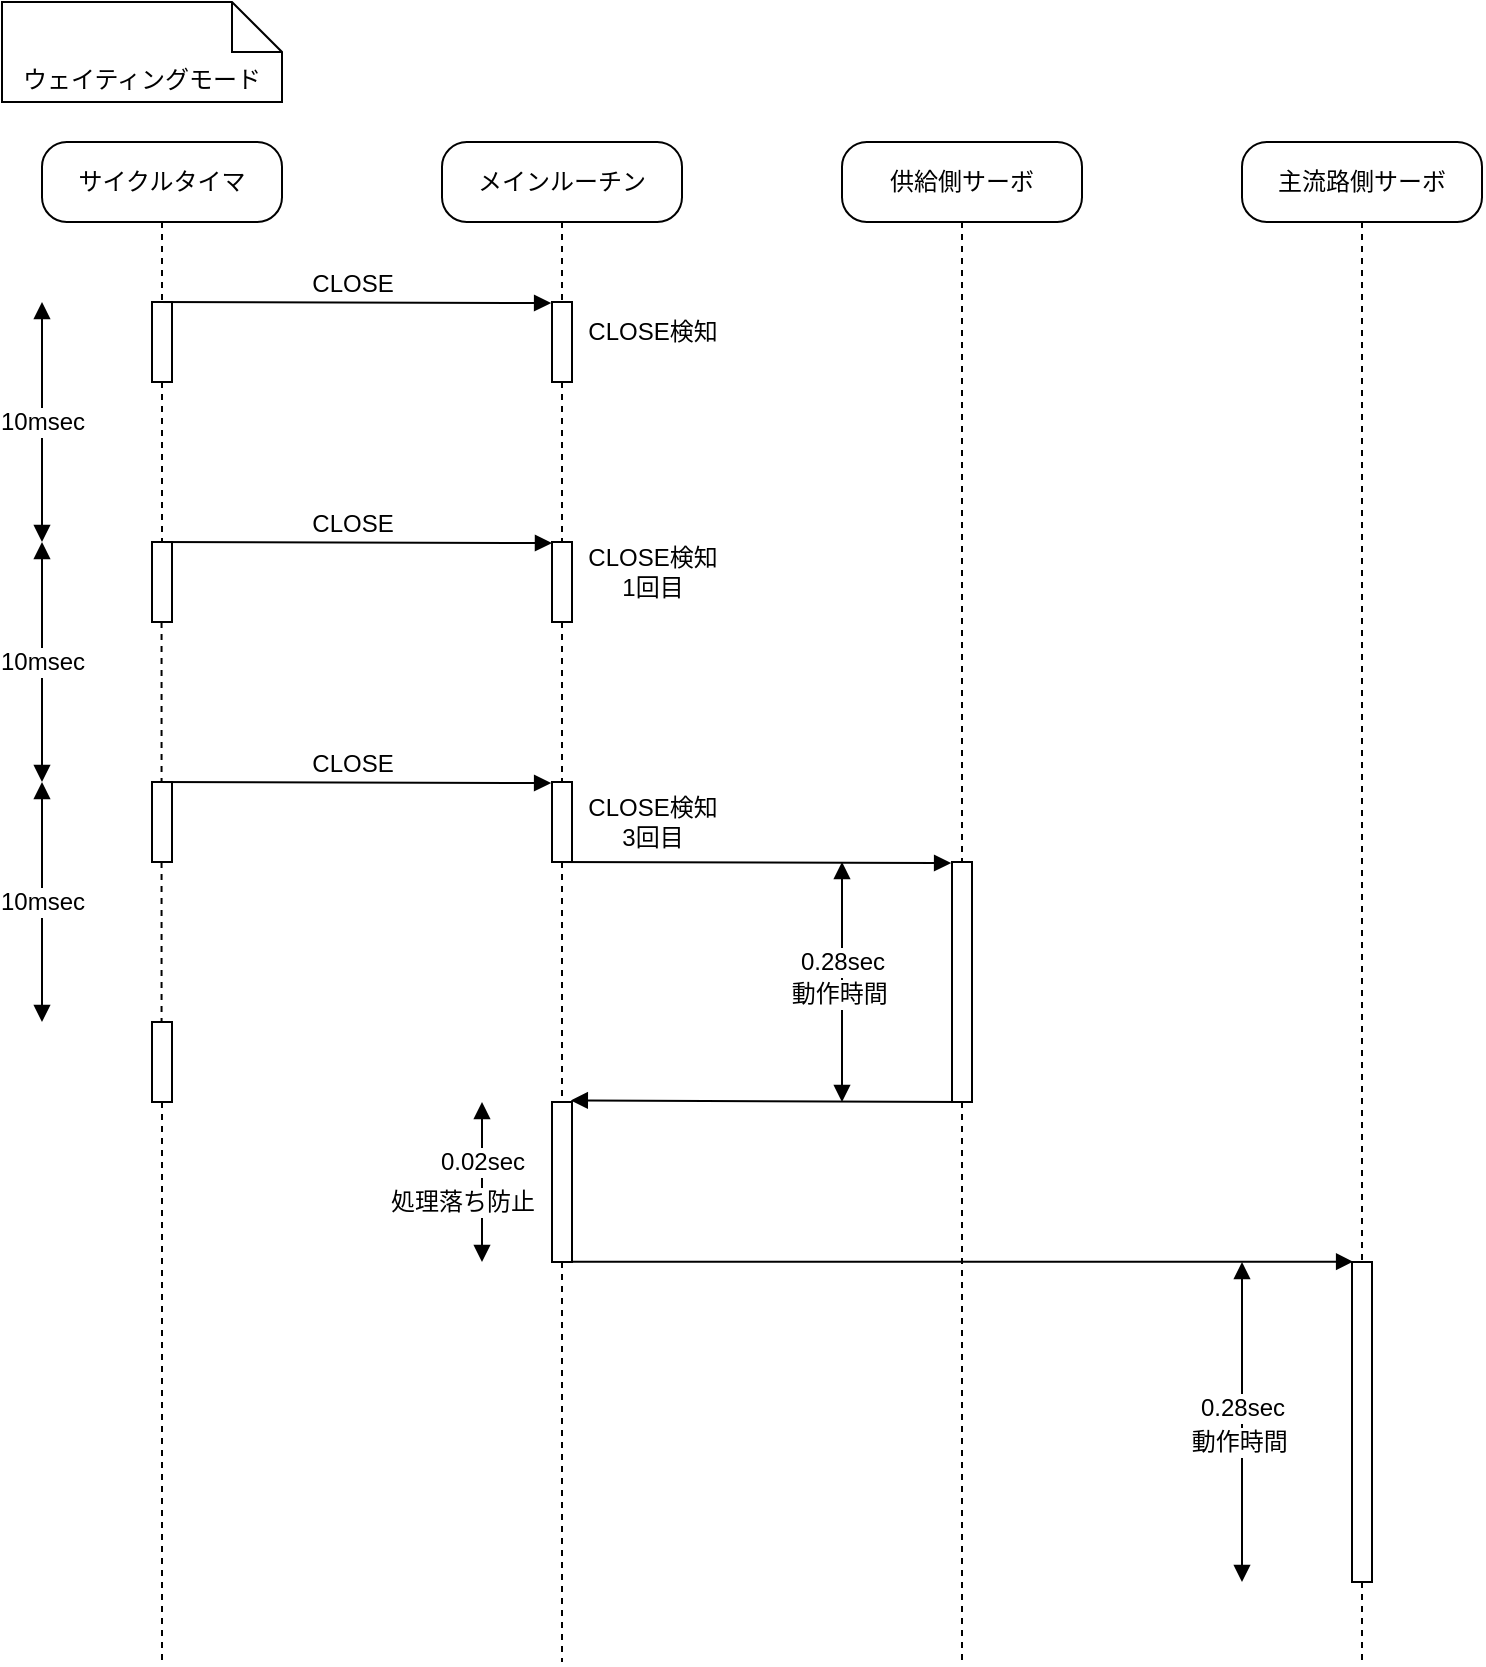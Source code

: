 <mxfile>
    <diagram id="5Oaj3aEcT9G9ElQhbLDn" name="ページ1">
        <mxGraphModel dx="835" dy="503" grid="1" gridSize="10" guides="1" tooltips="1" connect="1" arrows="1" fold="1" page="1" pageScale="1" pageWidth="827" pageHeight="1169" math="0" shadow="0">
            <root>
                <mxCell id="0"/>
                <mxCell id="1" parent="0"/>
                <mxCell id="2" style="edgeStyle=none;html=1;fontSize=12;endArrow=none;endFill=0;dashed=1;" edge="1" parent="1" source="3" target="19">
                    <mxGeometry relative="1" as="geometry"/>
                </mxCell>
                <mxCell id="3" value="&lt;font style=&quot;font-size: 12px;&quot;&gt;メインルーチン&lt;/font&gt;" style="rounded=1;whiteSpace=wrap;html=1;arcSize=31;" vertex="1" parent="1">
                    <mxGeometry x="240" y="80" width="120" height="40" as="geometry"/>
                </mxCell>
                <mxCell id="4" style="edgeStyle=none;html=1;fontSize=12;dashed=1;endArrow=none;endFill=0;" edge="1" parent="1" source="5" target="10">
                    <mxGeometry relative="1" as="geometry"/>
                </mxCell>
                <mxCell id="5" value="サイクルタイマ" style="rounded=1;whiteSpace=wrap;html=1;arcSize=31;" vertex="1" parent="1">
                    <mxGeometry x="40" y="80" width="120" height="40" as="geometry"/>
                </mxCell>
                <mxCell id="6" value="ウェイティングモード" style="shape=note2;boundedLbl=1;whiteSpace=wrap;html=1;size=25;verticalAlign=top;align=center;fontSize=12;" vertex="1" parent="1">
                    <mxGeometry x="20" y="10" width="140" height="50" as="geometry"/>
                </mxCell>
                <mxCell id="7" style="edgeStyle=none;rounded=0;html=1;dashed=1;fontSize=12;endArrow=none;endFill=0;" edge="1" parent="1" source="8" target="38">
                    <mxGeometry relative="1" as="geometry"/>
                </mxCell>
                <mxCell id="8" value="&lt;font style=&quot;font-size: 12px;&quot;&gt;供給側サーボ&lt;/font&gt;" style="rounded=1;whiteSpace=wrap;html=1;arcSize=31;" vertex="1" parent="1">
                    <mxGeometry x="440" y="80" width="120" height="40" as="geometry"/>
                </mxCell>
                <mxCell id="9" style="edgeStyle=none;html=1;dashed=1;fontSize=12;endArrow=none;endFill=0;" edge="1" parent="1" source="10" target="11">
                    <mxGeometry relative="1" as="geometry"/>
                </mxCell>
                <mxCell id="10" value="" style="html=1;points=[];perimeter=orthogonalPerimeter;fontSize=12;" vertex="1" parent="1">
                    <mxGeometry x="95" y="160" width="10" height="40" as="geometry"/>
                </mxCell>
                <mxCell id="11" value="" style="html=1;points=[];perimeter=orthogonalPerimeter;fontSize=12;" vertex="1" parent="1">
                    <mxGeometry x="95" y="280" width="10" height="40" as="geometry"/>
                </mxCell>
                <mxCell id="12" value="" style="endArrow=block;startArrow=block;endFill=1;startFill=1;html=1;fontSize=12;" edge="1" parent="1">
                    <mxGeometry width="160" relative="1" as="geometry">
                        <mxPoint x="40" y="280" as="sourcePoint"/>
                        <mxPoint x="40" y="160" as="targetPoint"/>
                    </mxGeometry>
                </mxCell>
                <mxCell id="13" value="10msec" style="edgeLabel;html=1;align=center;verticalAlign=middle;resizable=0;points=[];fontSize=12;" vertex="1" connectable="0" parent="12">
                    <mxGeometry x="0.369" relative="1" as="geometry">
                        <mxPoint y="22" as="offset"/>
                    </mxGeometry>
                </mxCell>
                <mxCell id="14" value="" style="endArrow=block;startArrow=block;endFill=1;startFill=1;html=1;fontSize=12;" edge="1" parent="1">
                    <mxGeometry width="160" relative="1" as="geometry">
                        <mxPoint x="40" y="400" as="sourcePoint"/>
                        <mxPoint x="40" y="280" as="targetPoint"/>
                    </mxGeometry>
                </mxCell>
                <mxCell id="15" value="10msec" style="edgeLabel;html=1;align=center;verticalAlign=middle;resizable=0;points=[];fontSize=12;" vertex="1" connectable="0" parent="14">
                    <mxGeometry x="0.369" relative="1" as="geometry">
                        <mxPoint y="22" as="offset"/>
                    </mxGeometry>
                </mxCell>
                <mxCell id="16" style="edgeStyle=none;html=1;dashed=1;fontSize=12;endArrow=none;endFill=0;" edge="1" parent="1">
                    <mxGeometry relative="1" as="geometry">
                        <mxPoint x="99.78" y="320" as="sourcePoint"/>
                        <mxPoint x="99.78" y="400" as="targetPoint"/>
                    </mxGeometry>
                </mxCell>
                <mxCell id="17" value="" style="html=1;points=[];perimeter=orthogonalPerimeter;fontSize=12;" vertex="1" parent="1">
                    <mxGeometry x="95" y="400" width="10" height="40" as="geometry"/>
                </mxCell>
                <mxCell id="18" style="edgeStyle=none;rounded=0;html=1;fontSize=12;endArrow=none;endFill=0;dashed=1;" edge="1" parent="1" source="19" target="23">
                    <mxGeometry relative="1" as="geometry"/>
                </mxCell>
                <mxCell id="19" value="" style="html=1;points=[];perimeter=orthogonalPerimeter;fontSize=12;" vertex="1" parent="1">
                    <mxGeometry x="295" y="160" width="10" height="40" as="geometry"/>
                </mxCell>
                <mxCell id="20" value="CLOSE" style="html=1;verticalAlign=bottom;endArrow=block;rounded=0;fontSize=12;entryX=-0.044;entryY=0.013;entryDx=0;entryDy=0;entryPerimeter=0;" edge="1" parent="1" target="19">
                    <mxGeometry width="80" relative="1" as="geometry">
                        <mxPoint x="95" y="160" as="sourcePoint"/>
                        <mxPoint x="175" y="160" as="targetPoint"/>
                    </mxGeometry>
                </mxCell>
                <mxCell id="21" value="CLOSE検知" style="text;html=1;align=center;verticalAlign=middle;resizable=0;points=[];autosize=1;strokeColor=none;fillColor=none;fontSize=12;" vertex="1" parent="1">
                    <mxGeometry x="300" y="160" width="90" height="30" as="geometry"/>
                </mxCell>
                <mxCell id="22" style="edgeStyle=none;rounded=0;html=1;dashed=1;fontSize=12;endArrow=none;endFill=0;" edge="1" parent="1" source="23" target="28">
                    <mxGeometry relative="1" as="geometry"/>
                </mxCell>
                <mxCell id="23" value="" style="html=1;points=[];perimeter=orthogonalPerimeter;fontSize=12;" vertex="1" parent="1">
                    <mxGeometry x="295" y="280" width="10" height="40" as="geometry"/>
                </mxCell>
                <mxCell id="24" value="CLOSE" style="html=1;verticalAlign=bottom;endArrow=block;rounded=0;fontSize=12;entryX=-0.044;entryY=0.013;entryDx=0;entryDy=0;entryPerimeter=0;" edge="1" parent="1">
                    <mxGeometry width="80" relative="1" as="geometry">
                        <mxPoint x="95.44" y="280" as="sourcePoint"/>
                        <mxPoint x="295.0" y="280.52" as="targetPoint"/>
                    </mxGeometry>
                </mxCell>
                <mxCell id="25" value="CLOSE検知&lt;br&gt;1回目" style="text;html=1;align=center;verticalAlign=middle;resizable=0;points=[];autosize=1;strokeColor=none;fillColor=none;fontSize=12;" vertex="1" parent="1">
                    <mxGeometry x="300" y="275" width="90" height="40" as="geometry"/>
                </mxCell>
                <mxCell id="26" value="CLOSE" style="html=1;verticalAlign=bottom;endArrow=block;rounded=0;fontSize=12;entryX=-0.044;entryY=0.013;entryDx=0;entryDy=0;entryPerimeter=0;" edge="1" parent="1">
                    <mxGeometry width="80" relative="1" as="geometry">
                        <mxPoint x="95.0" y="400" as="sourcePoint"/>
                        <mxPoint x="294.56" y="400.52" as="targetPoint"/>
                    </mxGeometry>
                </mxCell>
                <mxCell id="27" style="edgeStyle=none;rounded=0;html=1;dashed=1;fontSize=12;endArrow=none;endFill=0;" edge="1" parent="1" source="28" target="44">
                    <mxGeometry relative="1" as="geometry"/>
                </mxCell>
                <mxCell id="28" value="" style="html=1;points=[];perimeter=orthogonalPerimeter;fontSize=12;" vertex="1" parent="1">
                    <mxGeometry x="295" y="400" width="10" height="40" as="geometry"/>
                </mxCell>
                <mxCell id="29" value="CLOSE検知&lt;br&gt;3回目" style="text;html=1;align=center;verticalAlign=middle;resizable=0;points=[];autosize=1;strokeColor=none;fillColor=none;fontSize=12;" vertex="1" parent="1">
                    <mxGeometry x="300" y="400" width="90" height="40" as="geometry"/>
                </mxCell>
                <mxCell id="30" value="" style="endArrow=block;startArrow=block;endFill=1;startFill=1;html=1;fontSize=12;" edge="1" parent="1">
                    <mxGeometry width="160" relative="1" as="geometry">
                        <mxPoint x="40" y="520" as="sourcePoint"/>
                        <mxPoint x="40" y="400" as="targetPoint"/>
                    </mxGeometry>
                </mxCell>
                <mxCell id="31" value="10msec" style="edgeLabel;html=1;align=center;verticalAlign=middle;resizable=0;points=[];fontSize=12;" vertex="1" connectable="0" parent="30">
                    <mxGeometry x="0.369" relative="1" as="geometry">
                        <mxPoint y="22" as="offset"/>
                    </mxGeometry>
                </mxCell>
                <mxCell id="32" style="edgeStyle=none;rounded=0;html=1;dashed=1;fontSize=12;endArrow=none;endFill=0;" edge="1" parent="1" source="33">
                    <mxGeometry relative="1" as="geometry">
                        <mxPoint x="100" y="840" as="targetPoint"/>
                    </mxGeometry>
                </mxCell>
                <mxCell id="33" value="" style="html=1;points=[];perimeter=orthogonalPerimeter;fontSize=12;" vertex="1" parent="1">
                    <mxGeometry x="95" y="520" width="10" height="40" as="geometry"/>
                </mxCell>
                <mxCell id="34" style="edgeStyle=none;html=1;dashed=1;fontSize=12;endArrow=none;endFill=0;" edge="1" parent="1">
                    <mxGeometry relative="1" as="geometry">
                        <mxPoint x="99.78" y="440" as="sourcePoint"/>
                        <mxPoint x="99.78" y="520" as="targetPoint"/>
                    </mxGeometry>
                </mxCell>
                <mxCell id="35" style="edgeStyle=none;rounded=0;html=1;fontSize=12;endArrow=none;endFill=0;dashed=1;" edge="1" parent="1" source="36" target="51">
                    <mxGeometry relative="1" as="geometry"/>
                </mxCell>
                <mxCell id="36" value="&lt;font style=&quot;font-size: 12px;&quot;&gt;主流路側サーボ&lt;/font&gt;" style="rounded=1;whiteSpace=wrap;html=1;arcSize=31;" vertex="1" parent="1">
                    <mxGeometry x="640" y="80" width="120" height="40" as="geometry"/>
                </mxCell>
                <mxCell id="37" style="edgeStyle=none;rounded=0;html=1;dashed=1;fontSize=12;endArrow=none;endFill=0;" edge="1" parent="1" source="38">
                    <mxGeometry relative="1" as="geometry">
                        <mxPoint x="500" y="840" as="targetPoint"/>
                    </mxGeometry>
                </mxCell>
                <mxCell id="38" value="" style="html=1;points=[];perimeter=orthogonalPerimeter;fontSize=12;" vertex="1" parent="1">
                    <mxGeometry x="495" y="440" width="10" height="120" as="geometry"/>
                </mxCell>
                <mxCell id="39" value="" style="html=1;verticalAlign=bottom;endArrow=block;rounded=0;fontSize=12;entryX=-0.044;entryY=0.013;entryDx=0;entryDy=0;entryPerimeter=0;" edge="1" parent="1">
                    <mxGeometry width="80" relative="1" as="geometry">
                        <mxPoint x="295" y="440" as="sourcePoint"/>
                        <mxPoint x="494.56" y="440.52" as="targetPoint"/>
                    </mxGeometry>
                </mxCell>
                <mxCell id="40" value="" style="endArrow=block;startArrow=block;endFill=1;startFill=1;html=1;fontSize=12;" edge="1" parent="1">
                    <mxGeometry width="160" relative="1" as="geometry">
                        <mxPoint x="440" y="560" as="sourcePoint"/>
                        <mxPoint x="440" y="440.0" as="targetPoint"/>
                    </mxGeometry>
                </mxCell>
                <mxCell id="41" value="0.28sec" style="edgeLabel;html=1;align=center;verticalAlign=middle;resizable=0;points=[];fontSize=12;" vertex="1" connectable="0" parent="40">
                    <mxGeometry x="0.369" relative="1" as="geometry">
                        <mxPoint y="12" as="offset"/>
                    </mxGeometry>
                </mxCell>
                <mxCell id="42" value="動作時間&amp;nbsp;" style="edgeLabel;html=1;align=center;verticalAlign=middle;resizable=0;points=[];fontSize=12;" vertex="1" connectable="0" parent="40">
                    <mxGeometry x="-0.169" y="2" relative="1" as="geometry">
                        <mxPoint x="2" y="-4" as="offset"/>
                    </mxGeometry>
                </mxCell>
                <mxCell id="44" value="" style="html=1;points=[];perimeter=orthogonalPerimeter;fontSize=12;" vertex="1" parent="1">
                    <mxGeometry x="295" y="560" width="10" height="80" as="geometry"/>
                </mxCell>
                <mxCell id="45" value="" style="html=1;verticalAlign=bottom;labelBackgroundColor=none;endArrow=block;endFill=1;rounded=0;fontSize=12;exitX=0.5;exitY=1;exitDx=0;exitDy=0;exitPerimeter=0;entryX=0.94;entryY=-0.01;entryDx=0;entryDy=0;entryPerimeter=0;" edge="1" parent="1" source="38" target="44">
                    <mxGeometry width="160" relative="1" as="geometry">
                        <mxPoint x="335" y="670" as="sourcePoint"/>
                        <mxPoint x="310" y="640" as="targetPoint"/>
                    </mxGeometry>
                </mxCell>
                <mxCell id="46" value="" style="endArrow=block;startArrow=block;endFill=1;startFill=1;html=1;fontSize=12;" edge="1" parent="1">
                    <mxGeometry width="160" relative="1" as="geometry">
                        <mxPoint x="260" y="640" as="sourcePoint"/>
                        <mxPoint x="260" y="560" as="targetPoint"/>
                    </mxGeometry>
                </mxCell>
                <mxCell id="47" value="0.02sec" style="edgeLabel;html=1;align=center;verticalAlign=middle;resizable=0;points=[];fontSize=12;" vertex="1" connectable="0" parent="46">
                    <mxGeometry x="0.369" relative="1" as="geometry">
                        <mxPoint y="5" as="offset"/>
                    </mxGeometry>
                </mxCell>
                <mxCell id="48" value="処理落ち防止" style="edgeLabel;html=1;align=center;verticalAlign=middle;resizable=0;points=[];fontSize=12;" vertex="1" connectable="0" parent="46">
                    <mxGeometry x="-0.169" y="2" relative="1" as="geometry">
                        <mxPoint x="-8" y="3" as="offset"/>
                    </mxGeometry>
                </mxCell>
                <mxCell id="49" value="" style="html=1;verticalAlign=bottom;endArrow=block;rounded=0;fontSize=12;entryX=0.057;entryY=-0.001;entryDx=0;entryDy=0;entryPerimeter=0;exitX=0.962;exitY=0.999;exitDx=0;exitDy=0;exitPerimeter=0;" edge="1" parent="1" source="44" target="51">
                    <mxGeometry width="80" relative="1" as="geometry">
                        <mxPoint x="310" y="640" as="sourcePoint"/>
                        <mxPoint x="504.56" y="720.52" as="targetPoint"/>
                        <Array as="points"/>
                    </mxGeometry>
                </mxCell>
                <mxCell id="50" style="edgeStyle=none;rounded=0;html=1;dashed=1;fontSize=12;endArrow=none;endFill=0;" edge="1" parent="1" source="51">
                    <mxGeometry relative="1" as="geometry">
                        <mxPoint x="700" y="840" as="targetPoint"/>
                    </mxGeometry>
                </mxCell>
                <mxCell id="51" value="" style="html=1;points=[];perimeter=orthogonalPerimeter;fontSize=12;" vertex="1" parent="1">
                    <mxGeometry x="695" y="640" width="10" height="160" as="geometry"/>
                </mxCell>
                <mxCell id="52" value="" style="endArrow=block;startArrow=block;endFill=1;startFill=1;html=1;fontSize=12;" edge="1" parent="1">
                    <mxGeometry width="160" relative="1" as="geometry">
                        <mxPoint x="640" y="800" as="sourcePoint"/>
                        <mxPoint x="640" y="640" as="targetPoint"/>
                    </mxGeometry>
                </mxCell>
                <mxCell id="53" value="0.28sec" style="edgeLabel;html=1;align=center;verticalAlign=middle;resizable=0;points=[];fontSize=12;" vertex="1" connectable="0" parent="52">
                    <mxGeometry x="0.369" relative="1" as="geometry">
                        <mxPoint y="22" as="offset"/>
                    </mxGeometry>
                </mxCell>
                <mxCell id="54" value="動作時間&amp;nbsp;" style="edgeLabel;html=1;align=center;verticalAlign=middle;resizable=0;points=[];fontSize=12;" vertex="1" connectable="0" parent="52">
                    <mxGeometry x="-0.169" y="2" relative="1" as="geometry">
                        <mxPoint x="2" y="-4" as="offset"/>
                    </mxGeometry>
                </mxCell>
                <mxCell id="70" value="" style="edgeStyle=none;rounded=0;html=1;dashed=1;fontSize=12;endArrow=none;endFill=0;" edge="1" parent="1" source="44">
                    <mxGeometry relative="1" as="geometry">
                        <mxPoint x="300" y="640" as="sourcePoint"/>
                        <mxPoint x="300" y="840" as="targetPoint"/>
                    </mxGeometry>
                </mxCell>
            </root>
        </mxGraphModel>
    </diagram>
    <diagram id="cOR7Bbz5Sghf4UFEuk5U" name="ページ1">
        <mxGraphModel dx="621" dy="604" grid="1" gridSize="10" guides="1" tooltips="1" connect="1" arrows="1" fold="1" page="1" pageScale="1" pageWidth="827" pageHeight="1169" math="0" shadow="0">
            <root>
                <mxCell id="0"/>
                <mxCell id="1" parent="0"/>
                <mxCell id="32" style="edgeStyle=none;html=1;fontSize=12;endArrow=none;endFill=0;dashed=1;" parent="1" source="2" target="31" edge="1">
                    <mxGeometry relative="1" as="geometry"/>
                </mxCell>
                <mxCell id="2" value="&lt;font style=&quot;font-size: 12px;&quot;&gt;メインルーチン&lt;/font&gt;" style="rounded=1;whiteSpace=wrap;html=1;arcSize=31;" parent="1" vertex="1">
                    <mxGeometry x="240" y="80" width="120" height="40" as="geometry"/>
                </mxCell>
                <mxCell id="21" style="edgeStyle=none;html=1;fontSize=12;dashed=1;endArrow=none;endFill=0;" parent="1" source="3" target="18" edge="1">
                    <mxGeometry relative="1" as="geometry"/>
                </mxCell>
                <mxCell id="3" value="サイクルタイマ" style="rounded=1;whiteSpace=wrap;html=1;arcSize=31;" parent="1" vertex="1">
                    <mxGeometry x="40" y="80" width="120" height="40" as="geometry"/>
                </mxCell>
                <mxCell id="12" value="ローンチモード" style="shape=note2;boundedLbl=1;whiteSpace=wrap;html=1;size=25;verticalAlign=top;align=center;fontSize=12;" parent="1" vertex="1">
                    <mxGeometry x="20" y="10" width="100" height="50" as="geometry"/>
                </mxCell>
                <mxCell id="54" style="edgeStyle=none;rounded=0;html=1;dashed=1;fontSize=12;endArrow=none;endFill=0;" parent="1" source="13" target="52" edge="1">
                    <mxGeometry relative="1" as="geometry"/>
                </mxCell>
                <mxCell id="13" value="&lt;font style=&quot;font-size: 12px;&quot;&gt;供給側サーボ&lt;/font&gt;" style="rounded=1;whiteSpace=wrap;html=1;arcSize=31;" parent="1" vertex="1">
                    <mxGeometry x="440" y="80" width="120" height="40" as="geometry"/>
                </mxCell>
                <mxCell id="22" style="edgeStyle=none;html=1;dashed=1;fontSize=12;endArrow=none;endFill=0;" parent="1" source="18" target="19" edge="1">
                    <mxGeometry relative="1" as="geometry"/>
                </mxCell>
                <mxCell id="18" value="" style="html=1;points=[];perimeter=orthogonalPerimeter;fontSize=12;" parent="1" vertex="1">
                    <mxGeometry x="95" y="160" width="10" height="40" as="geometry"/>
                </mxCell>
                <mxCell id="19" value="" style="html=1;points=[];perimeter=orthogonalPerimeter;fontSize=12;" parent="1" vertex="1">
                    <mxGeometry x="95" y="280" width="10" height="40" as="geometry"/>
                </mxCell>
                <mxCell id="25" value="" style="endArrow=block;startArrow=block;endFill=1;startFill=1;html=1;fontSize=12;" parent="1" edge="1">
                    <mxGeometry width="160" relative="1" as="geometry">
                        <mxPoint x="40" y="280" as="sourcePoint"/>
                        <mxPoint x="40" y="160" as="targetPoint"/>
                    </mxGeometry>
                </mxCell>
                <mxCell id="26" value="10msec" style="edgeLabel;html=1;align=center;verticalAlign=middle;resizable=0;points=[];fontSize=12;" parent="25" vertex="1" connectable="0">
                    <mxGeometry x="0.369" relative="1" as="geometry">
                        <mxPoint y="22" as="offset"/>
                    </mxGeometry>
                </mxCell>
                <mxCell id="27" value="" style="endArrow=block;startArrow=block;endFill=1;startFill=1;html=1;fontSize=12;" parent="1" edge="1">
                    <mxGeometry width="160" relative="1" as="geometry">
                        <mxPoint x="40" y="400" as="sourcePoint"/>
                        <mxPoint x="40" y="280" as="targetPoint"/>
                    </mxGeometry>
                </mxCell>
                <mxCell id="28" value="10msec" style="edgeLabel;html=1;align=center;verticalAlign=middle;resizable=0;points=[];fontSize=12;" parent="27" vertex="1" connectable="0">
                    <mxGeometry x="0.369" relative="1" as="geometry">
                        <mxPoint y="22" as="offset"/>
                    </mxGeometry>
                </mxCell>
                <mxCell id="29" style="edgeStyle=none;html=1;dashed=1;fontSize=12;endArrow=none;endFill=0;" parent="1" edge="1">
                    <mxGeometry relative="1" as="geometry">
                        <mxPoint x="99.78" y="320" as="sourcePoint"/>
                        <mxPoint x="99.78" y="400" as="targetPoint"/>
                    </mxGeometry>
                </mxCell>
                <mxCell id="30" value="" style="html=1;points=[];perimeter=orthogonalPerimeter;fontSize=12;" parent="1" vertex="1">
                    <mxGeometry x="95" y="400" width="10" height="40" as="geometry"/>
                </mxCell>
                <mxCell id="40" style="edgeStyle=none;rounded=0;html=1;fontSize=12;endArrow=none;endFill=0;dashed=1;" parent="1" source="31" target="39" edge="1">
                    <mxGeometry relative="1" as="geometry"/>
                </mxCell>
                <mxCell id="31" value="" style="html=1;points=[];perimeter=orthogonalPerimeter;fontSize=12;" parent="1" vertex="1">
                    <mxGeometry x="295" y="160" width="10" height="40" as="geometry"/>
                </mxCell>
                <mxCell id="37" value="OPEN" style="html=1;verticalAlign=bottom;endArrow=block;rounded=0;fontSize=12;entryX=-0.044;entryY=0.013;entryDx=0;entryDy=0;entryPerimeter=0;" parent="1" target="31" edge="1">
                    <mxGeometry width="80" relative="1" as="geometry">
                        <mxPoint x="95" y="160" as="sourcePoint"/>
                        <mxPoint x="175" y="160" as="targetPoint"/>
                    </mxGeometry>
                </mxCell>
                <mxCell id="38" value="OPEN検知" style="text;html=1;align=center;verticalAlign=middle;resizable=0;points=[];autosize=1;strokeColor=none;fillColor=none;fontSize=12;" parent="1" vertex="1">
                    <mxGeometry x="305" y="160" width="80" height="30" as="geometry"/>
                </mxCell>
                <mxCell id="45" style="edgeStyle=none;rounded=0;html=1;dashed=1;fontSize=12;endArrow=none;endFill=0;" parent="1" source="39" target="44" edge="1">
                    <mxGeometry relative="1" as="geometry"/>
                </mxCell>
                <mxCell id="39" value="" style="html=1;points=[];perimeter=orthogonalPerimeter;fontSize=12;" parent="1" vertex="1">
                    <mxGeometry x="295" y="280" width="10" height="40" as="geometry"/>
                </mxCell>
                <mxCell id="41" value="OPEN" style="html=1;verticalAlign=bottom;endArrow=block;rounded=0;fontSize=12;entryX=-0.044;entryY=0.013;entryDx=0;entryDy=0;entryPerimeter=0;" parent="1" edge="1">
                    <mxGeometry width="80" relative="1" as="geometry">
                        <mxPoint x="95.44" y="280" as="sourcePoint"/>
                        <mxPoint x="295.0" y="280.52" as="targetPoint"/>
                    </mxGeometry>
                </mxCell>
                <mxCell id="42" value="OPEN検知&lt;br&gt;1回目" style="text;html=1;align=center;verticalAlign=middle;resizable=0;points=[];autosize=1;strokeColor=none;fillColor=none;fontSize=12;" parent="1" vertex="1">
                    <mxGeometry x="305" y="275" width="80" height="40" as="geometry"/>
                </mxCell>
                <mxCell id="43" value="OPEN" style="html=1;verticalAlign=bottom;endArrow=block;rounded=0;fontSize=12;entryX=-0.044;entryY=0.013;entryDx=0;entryDy=0;entryPerimeter=0;" parent="1" edge="1">
                    <mxGeometry width="80" relative="1" as="geometry">
                        <mxPoint x="95.0" y="400" as="sourcePoint"/>
                        <mxPoint x="294.56" y="400.52" as="targetPoint"/>
                    </mxGeometry>
                </mxCell>
                <mxCell id="59" style="edgeStyle=none;rounded=0;html=1;dashed=1;fontSize=12;endArrow=none;endFill=0;" parent="1" source="44" target="58" edge="1">
                    <mxGeometry relative="1" as="geometry"/>
                </mxCell>
                <mxCell id="44" value="" style="html=1;points=[];perimeter=orthogonalPerimeter;fontSize=12;" parent="1" vertex="1">
                    <mxGeometry x="295" y="400" width="10" height="40" as="geometry"/>
                </mxCell>
                <mxCell id="46" value="OPEN検知&lt;br&gt;3回目" style="text;html=1;align=center;verticalAlign=middle;resizable=0;points=[];autosize=1;strokeColor=none;fillColor=none;fontSize=12;" parent="1" vertex="1">
                    <mxGeometry x="305" y="400" width="80" height="40" as="geometry"/>
                </mxCell>
                <mxCell id="47" value="" style="endArrow=block;startArrow=block;endFill=1;startFill=1;html=1;fontSize=12;" parent="1" edge="1">
                    <mxGeometry width="160" relative="1" as="geometry">
                        <mxPoint x="40" y="520" as="sourcePoint"/>
                        <mxPoint x="40" y="400" as="targetPoint"/>
                    </mxGeometry>
                </mxCell>
                <mxCell id="48" value="10msec" style="edgeLabel;html=1;align=center;verticalAlign=middle;resizable=0;points=[];fontSize=12;" parent="47" vertex="1" connectable="0">
                    <mxGeometry x="0.369" relative="1" as="geometry">
                        <mxPoint y="22" as="offset"/>
                    </mxGeometry>
                </mxCell>
                <mxCell id="81" style="edgeStyle=none;rounded=0;html=1;dashed=1;fontSize=12;endArrow=none;endFill=0;" parent="1" source="49" target="75" edge="1">
                    <mxGeometry relative="1" as="geometry"/>
                </mxCell>
                <mxCell id="49" value="" style="html=1;points=[];perimeter=orthogonalPerimeter;fontSize=12;" parent="1" vertex="1">
                    <mxGeometry x="95" y="520" width="10" height="40" as="geometry"/>
                </mxCell>
                <mxCell id="50" style="edgeStyle=none;html=1;dashed=1;fontSize=12;endArrow=none;endFill=0;" parent="1" edge="1">
                    <mxGeometry relative="1" as="geometry">
                        <mxPoint x="99.78" y="440" as="sourcePoint"/>
                        <mxPoint x="99.78" y="520" as="targetPoint"/>
                    </mxGeometry>
                </mxCell>
                <mxCell id="67" style="edgeStyle=none;rounded=0;html=1;fontSize=12;endArrow=none;endFill=0;dashed=1;" parent="1" source="51" target="66" edge="1">
                    <mxGeometry relative="1" as="geometry"/>
                </mxCell>
                <mxCell id="51" value="&lt;font style=&quot;font-size: 12px;&quot;&gt;主流路側サーボ&lt;/font&gt;" style="rounded=1;whiteSpace=wrap;html=1;arcSize=31;" parent="1" vertex="1">
                    <mxGeometry x="640" y="80" width="120" height="40" as="geometry"/>
                </mxCell>
                <mxCell id="101" style="edgeStyle=none;rounded=0;html=1;dashed=1;fontSize=12;endArrow=none;endFill=0;" parent="1" source="52" edge="1">
                    <mxGeometry relative="1" as="geometry">
                        <mxPoint x="500" y="1160" as="targetPoint"/>
                    </mxGeometry>
                </mxCell>
                <mxCell id="52" value="" style="html=1;points=[];perimeter=orthogonalPerimeter;fontSize=12;" parent="1" vertex="1">
                    <mxGeometry x="495" y="440" width="10" height="120" as="geometry"/>
                </mxCell>
                <mxCell id="53" value="" style="html=1;verticalAlign=bottom;endArrow=block;rounded=0;fontSize=12;entryX=-0.044;entryY=0.013;entryDx=0;entryDy=0;entryPerimeter=0;" parent="1" edge="1">
                    <mxGeometry width="80" relative="1" as="geometry">
                        <mxPoint x="295" y="440" as="sourcePoint"/>
                        <mxPoint x="494.56" y="440.52" as="targetPoint"/>
                    </mxGeometry>
                </mxCell>
                <mxCell id="55" value="" style="endArrow=block;startArrow=block;endFill=1;startFill=1;html=1;fontSize=12;" parent="1" edge="1">
                    <mxGeometry width="160" relative="1" as="geometry">
                        <mxPoint x="440" y="560" as="sourcePoint"/>
                        <mxPoint x="440" y="440.0" as="targetPoint"/>
                    </mxGeometry>
                </mxCell>
                <mxCell id="56" value="0.28sec" style="edgeLabel;html=1;align=center;verticalAlign=middle;resizable=0;points=[];fontSize=12;" parent="55" vertex="1" connectable="0">
                    <mxGeometry x="0.369" relative="1" as="geometry">
                        <mxPoint y="12" as="offset"/>
                    </mxGeometry>
                </mxCell>
                <mxCell id="57" value="動作時間&amp;nbsp;" style="edgeLabel;html=1;align=center;verticalAlign=middle;resizable=0;points=[];fontSize=12;" parent="55" vertex="1" connectable="0">
                    <mxGeometry x="-0.169" y="2" relative="1" as="geometry">
                        <mxPoint x="2" y="-4" as="offset"/>
                    </mxGeometry>
                </mxCell>
                <mxCell id="91" style="edgeStyle=none;rounded=0;html=1;dashed=1;fontSize=12;endArrow=none;endFill=0;startArrow=none;" parent="1" source="93" target="90" edge="1">
                    <mxGeometry relative="1" as="geometry"/>
                </mxCell>
                <mxCell id="58" value="" style="html=1;points=[];perimeter=orthogonalPerimeter;fontSize=12;" parent="1" vertex="1">
                    <mxGeometry x="295" y="560" width="10" height="80" as="geometry"/>
                </mxCell>
                <mxCell id="60" value="" style="html=1;verticalAlign=bottom;labelBackgroundColor=none;endArrow=block;endFill=1;rounded=0;fontSize=12;exitX=0.5;exitY=1;exitDx=0;exitDy=0;exitPerimeter=0;entryX=0.94;entryY=-0.01;entryDx=0;entryDy=0;entryPerimeter=0;" parent="1" source="52" target="58" edge="1">
                    <mxGeometry width="160" relative="1" as="geometry">
                        <mxPoint x="335" y="670" as="sourcePoint"/>
                        <mxPoint x="310" y="640" as="targetPoint"/>
                    </mxGeometry>
                </mxCell>
                <mxCell id="62" value="" style="endArrow=block;startArrow=block;endFill=1;startFill=1;html=1;fontSize=12;" parent="1" edge="1">
                    <mxGeometry width="160" relative="1" as="geometry">
                        <mxPoint x="260" y="640" as="sourcePoint"/>
                        <mxPoint x="260" y="560" as="targetPoint"/>
                    </mxGeometry>
                </mxCell>
                <mxCell id="63" value="0.02sec" style="edgeLabel;html=1;align=center;verticalAlign=middle;resizable=0;points=[];fontSize=12;" parent="62" vertex="1" connectable="0">
                    <mxGeometry x="0.369" relative="1" as="geometry">
                        <mxPoint y="5" as="offset"/>
                    </mxGeometry>
                </mxCell>
                <mxCell id="64" value="処理落ち防止" style="edgeLabel;html=1;align=center;verticalAlign=middle;resizable=0;points=[];fontSize=12;" parent="62" vertex="1" connectable="0">
                    <mxGeometry x="-0.169" y="2" relative="1" as="geometry">
                        <mxPoint x="-8" y="3" as="offset"/>
                    </mxGeometry>
                </mxCell>
                <mxCell id="65" value="" style="html=1;verticalAlign=bottom;endArrow=block;rounded=0;fontSize=12;entryX=0.057;entryY=-0.001;entryDx=0;entryDy=0;entryPerimeter=0;exitX=0.962;exitY=0.999;exitDx=0;exitDy=0;exitPerimeter=0;" parent="1" source="58" target="66" edge="1">
                    <mxGeometry width="80" relative="1" as="geometry">
                        <mxPoint x="310" y="640" as="sourcePoint"/>
                        <mxPoint x="504.56" y="720.52" as="targetPoint"/>
                        <Array as="points"/>
                    </mxGeometry>
                </mxCell>
                <mxCell id="102" style="edgeStyle=none;rounded=0;html=1;dashed=1;fontSize=12;endArrow=none;endFill=0;" parent="1" source="66" edge="1">
                    <mxGeometry relative="1" as="geometry">
                        <mxPoint x="700" y="1160" as="targetPoint"/>
                    </mxGeometry>
                </mxCell>
                <mxCell id="66" value="" style="html=1;points=[];perimeter=orthogonalPerimeter;fontSize=12;" parent="1" vertex="1">
                    <mxGeometry x="695" y="640" width="10" height="160" as="geometry"/>
                </mxCell>
                <mxCell id="68" value="" style="endArrow=block;startArrow=block;endFill=1;startFill=1;html=1;fontSize=12;" parent="1" edge="1">
                    <mxGeometry width="160" relative="1" as="geometry">
                        <mxPoint x="640" y="800" as="sourcePoint"/>
                        <mxPoint x="640" y="640" as="targetPoint"/>
                    </mxGeometry>
                </mxCell>
                <mxCell id="69" value="0.28sec" style="edgeLabel;html=1;align=center;verticalAlign=middle;resizable=0;points=[];fontSize=12;" parent="68" vertex="1" connectable="0">
                    <mxGeometry x="0.369" relative="1" as="geometry">
                        <mxPoint y="22" as="offset"/>
                    </mxGeometry>
                </mxCell>
                <mxCell id="70" value="動作時間&amp;nbsp;" style="edgeLabel;html=1;align=center;verticalAlign=middle;resizable=0;points=[];fontSize=12;" parent="68" vertex="1" connectable="0">
                    <mxGeometry x="-0.169" y="2" relative="1" as="geometry">
                        <mxPoint x="2" y="-4" as="offset"/>
                    </mxGeometry>
                </mxCell>
                <mxCell id="71" value="" style="html=1;verticalAlign=bottom;labelBackgroundColor=none;endArrow=block;endFill=1;rounded=0;fontSize=12;exitX=0.554;exitY=1.001;exitDx=0;exitDy=0;exitPerimeter=0;entryX=1.005;entryY=0.003;entryDx=0;entryDy=0;entryPerimeter=0;" parent="1" source="66" target="75" edge="1">
                    <mxGeometry width="160" relative="1" as="geometry">
                        <mxPoint x="695" y="920.8" as="sourcePoint"/>
                        <mxPoint x="310" y="800" as="targetPoint"/>
                        <Array as="points">
                            <mxPoint x="550" y="800"/>
                        </Array>
                    </mxGeometry>
                </mxCell>
                <mxCell id="95" value="開栓検知" style="edgeLabel;html=1;align=center;verticalAlign=middle;resizable=0;points=[];fontSize=12;" parent="71" vertex="1" connectable="0">
                    <mxGeometry x="0.063" y="-2" relative="1" as="geometry">
                        <mxPoint x="16" y="2" as="offset"/>
                    </mxGeometry>
                </mxCell>
                <mxCell id="85" style="edgeStyle=none;rounded=0;html=1;dashed=1;fontSize=12;endArrow=none;endFill=0;" parent="1" source="75" target="78" edge="1">
                    <mxGeometry relative="1" as="geometry"/>
                </mxCell>
                <mxCell id="75" value="" style="html=1;points=[];perimeter=orthogonalPerimeter;fontSize=12;" parent="1" vertex="1">
                    <mxGeometry x="95" y="800" width="10" height="40" as="geometry"/>
                </mxCell>
                <mxCell id="87" style="edgeStyle=none;rounded=0;html=1;dashed=1;fontSize=12;endArrow=none;endFill=0;" parent="1" source="78" target="86" edge="1">
                    <mxGeometry relative="1" as="geometry"/>
                </mxCell>
                <mxCell id="78" value="" style="html=1;points=[];perimeter=orthogonalPerimeter;fontSize=12;" parent="1" vertex="1">
                    <mxGeometry x="95" y="920" width="10" height="40" as="geometry"/>
                </mxCell>
                <mxCell id="82" value="" style="endArrow=block;startArrow=block;endFill=1;startFill=1;html=1;fontSize=12;" parent="1" edge="1">
                    <mxGeometry width="160" relative="1" as="geometry">
                        <mxPoint x="40" y="920" as="sourcePoint"/>
                        <mxPoint x="40" y="800" as="targetPoint"/>
                    </mxGeometry>
                </mxCell>
                <mxCell id="83" value="10msec" style="edgeLabel;html=1;align=center;verticalAlign=middle;resizable=0;points=[];fontSize=12;" parent="82" vertex="1" connectable="0">
                    <mxGeometry x="0.369" relative="1" as="geometry">
                        <mxPoint y="22" as="offset"/>
                    </mxGeometry>
                </mxCell>
                <mxCell id="99" style="edgeStyle=none;rounded=0;html=1;dashed=1;fontSize=12;endArrow=none;endFill=0;" parent="1" source="86" edge="1">
                    <mxGeometry relative="1" as="geometry">
                        <mxPoint x="100" y="1160" as="targetPoint"/>
                    </mxGeometry>
                </mxCell>
                <mxCell id="86" value="" style="html=1;points=[];perimeter=orthogonalPerimeter;fontSize=12;" parent="1" vertex="1">
                    <mxGeometry x="95" y="1040" width="10" height="40" as="geometry"/>
                </mxCell>
                <mxCell id="88" value="" style="endArrow=block;startArrow=block;endFill=1;startFill=1;html=1;fontSize=12;" parent="1" edge="1">
                    <mxGeometry width="160" relative="1" as="geometry">
                        <mxPoint x="40.0" y="1040" as="sourcePoint"/>
                        <mxPoint x="40.0" y="920" as="targetPoint"/>
                    </mxGeometry>
                </mxCell>
                <mxCell id="89" value="10msec" style="edgeLabel;html=1;align=center;verticalAlign=middle;resizable=0;points=[];fontSize=12;" parent="88" vertex="1" connectable="0">
                    <mxGeometry x="0.369" relative="1" as="geometry">
                        <mxPoint y="22" as="offset"/>
                    </mxGeometry>
                </mxCell>
                <mxCell id="100" style="edgeStyle=none;rounded=0;html=1;dashed=1;fontSize=12;endArrow=none;endFill=0;" parent="1" source="90" edge="1">
                    <mxGeometry relative="1" as="geometry">
                        <mxPoint x="300" y="1160" as="targetPoint"/>
                    </mxGeometry>
                </mxCell>
                <mxCell id="90" value="" style="html=1;points=[];perimeter=orthogonalPerimeter;fontSize=12;" parent="1" vertex="1">
                    <mxGeometry x="295" y="1040" width="10" height="40" as="geometry"/>
                </mxCell>
                <mxCell id="92" value="開栓検知" style="html=1;verticalAlign=bottom;endArrow=block;rounded=0;fontSize=12;entryX=0.003;entryY=-0.004;entryDx=0;entryDy=0;entryPerimeter=0;exitX=0.549;exitY=-0.007;exitDx=0;exitDy=0;exitPerimeter=0;" parent="1" source="78" target="93" edge="1">
                    <mxGeometry x="0.001" width="80" relative="1" as="geometry">
                        <mxPoint x="100" y="919" as="sourcePoint"/>
                        <mxPoint x="289.56" y="910.52" as="targetPoint"/>
                        <mxPoint as="offset"/>
                    </mxGeometry>
                </mxCell>
                <mxCell id="94" value="" style="edgeStyle=none;rounded=0;html=1;dashed=1;fontSize=12;endArrow=none;endFill=0;" parent="1" source="58" target="93" edge="1">
                    <mxGeometry relative="1" as="geometry">
                        <mxPoint x="300" y="640" as="sourcePoint"/>
                        <mxPoint x="300" y="1040" as="targetPoint"/>
                    </mxGeometry>
                </mxCell>
                <mxCell id="93" value="" style="html=1;points=[];perimeter=orthogonalPerimeter;fontSize=12;" parent="1" vertex="1">
                    <mxGeometry x="295" y="920" width="10" height="40" as="geometry"/>
                </mxCell>
                <mxCell id="96" value="開栓検知1回目" style="text;html=1;align=center;verticalAlign=middle;resizable=0;points=[];autosize=1;strokeColor=none;fillColor=none;fontSize=12;" parent="1" vertex="1">
                    <mxGeometry x="305" y="920" width="100" height="30" as="geometry"/>
                </mxCell>
                <mxCell id="97" value="開栓検知3回目" style="text;html=1;align=center;verticalAlign=middle;resizable=0;points=[];autosize=1;strokeColor=none;fillColor=none;fontSize=12;" parent="1" vertex="1">
                    <mxGeometry x="305" y="1040" width="100" height="30" as="geometry"/>
                </mxCell>
                <mxCell id="98" value="開栓検知" style="html=1;verticalAlign=bottom;endArrow=block;rounded=0;fontSize=12;entryX=0.003;entryY=-0.004;entryDx=0;entryDy=0;entryPerimeter=0;exitX=0.549;exitY=-0.007;exitDx=0;exitDy=0;exitPerimeter=0;" parent="1" edge="1">
                    <mxGeometry x="0.001" width="80" relative="1" as="geometry">
                        <mxPoint x="100.46" y="1040.0" as="sourcePoint"/>
                        <mxPoint x="295" y="1040.12" as="targetPoint"/>
                        <mxPoint as="offset"/>
                    </mxGeometry>
                </mxCell>
            </root>
        </mxGraphModel>
    </diagram>
</mxfile>